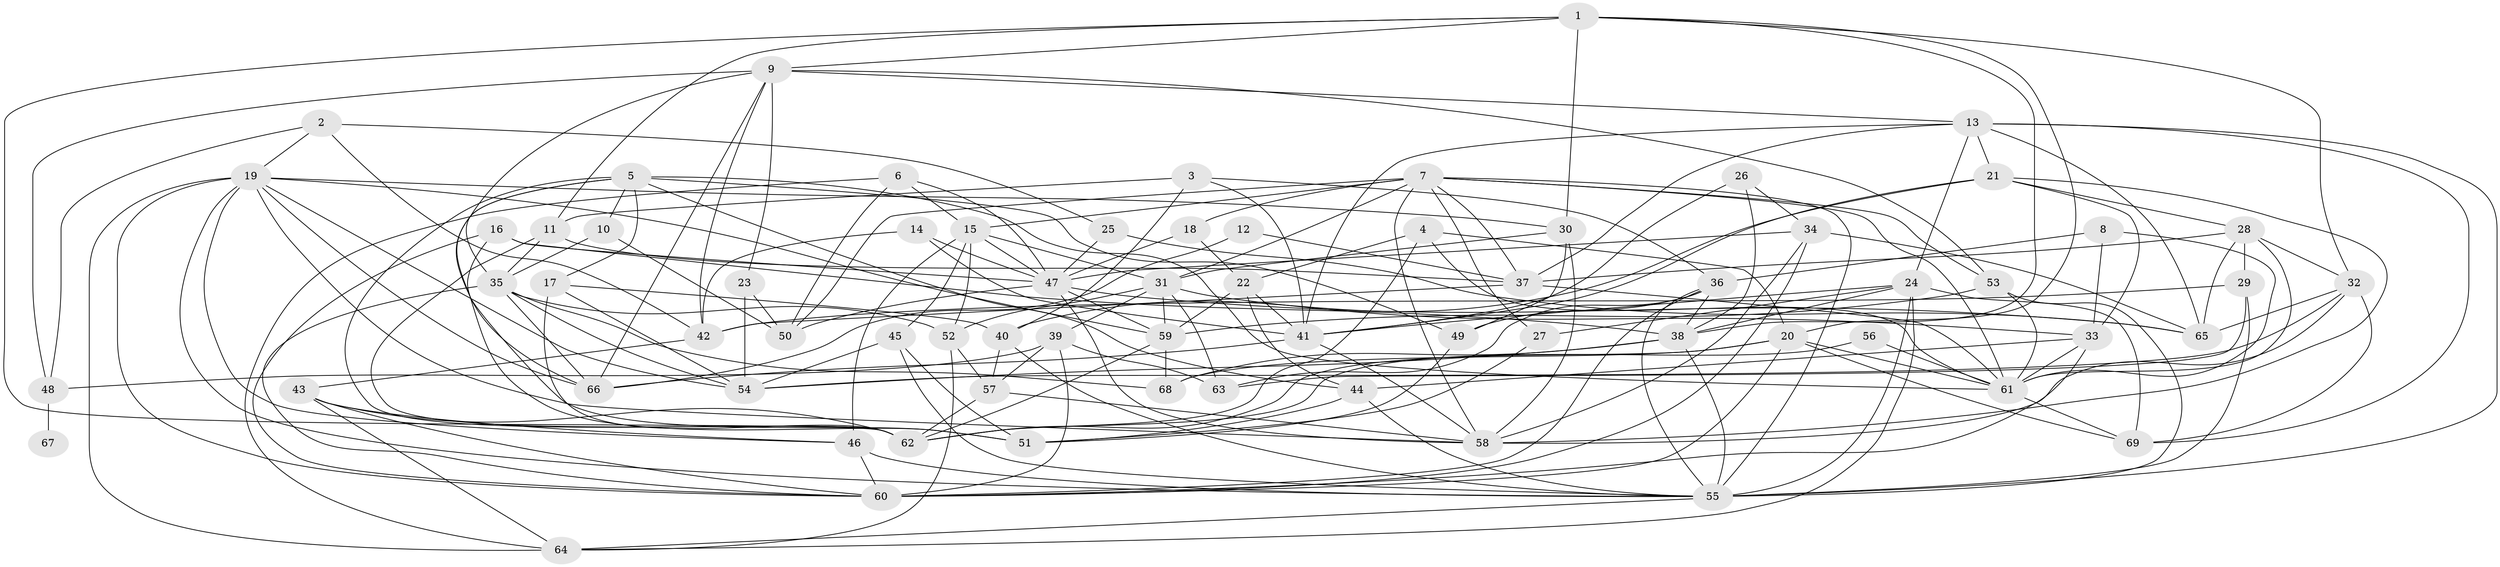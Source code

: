 // original degree distribution, {8: 0.021739130434782608, 3: 0.2536231884057971, 4: 0.2391304347826087, 5: 0.15942028985507245, 6: 0.10144927536231885, 2: 0.18115942028985507, 7: 0.028985507246376812, 9: 0.007246376811594203, 10: 0.007246376811594203}
// Generated by graph-tools (version 1.1) at 2025/26/03/09/25 03:26:22]
// undirected, 69 vertices, 199 edges
graph export_dot {
graph [start="1"]
  node [color=gray90,style=filled];
  1;
  2;
  3;
  4;
  5;
  6;
  7;
  8;
  9;
  10;
  11;
  12;
  13;
  14;
  15;
  16;
  17;
  18;
  19;
  20;
  21;
  22;
  23;
  24;
  25;
  26;
  27;
  28;
  29;
  30;
  31;
  32;
  33;
  34;
  35;
  36;
  37;
  38;
  39;
  40;
  41;
  42;
  43;
  44;
  45;
  46;
  47;
  48;
  49;
  50;
  51;
  52;
  53;
  54;
  55;
  56;
  57;
  58;
  59;
  60;
  61;
  62;
  63;
  64;
  65;
  66;
  67;
  68;
  69;
  1 -- 9 [weight=1.0];
  1 -- 11 [weight=1.0];
  1 -- 20 [weight=1.0];
  1 -- 30 [weight=1.0];
  1 -- 32 [weight=1.0];
  1 -- 38 [weight=1.0];
  1 -- 62 [weight=1.0];
  2 -- 19 [weight=1.0];
  2 -- 25 [weight=1.0];
  2 -- 42 [weight=1.0];
  2 -- 48 [weight=1.0];
  3 -- 11 [weight=1.0];
  3 -- 36 [weight=1.0];
  3 -- 40 [weight=1.0];
  3 -- 41 [weight=1.0];
  4 -- 20 [weight=1.0];
  4 -- 22 [weight=1.0];
  4 -- 61 [weight=1.0];
  4 -- 62 [weight=1.0];
  5 -- 10 [weight=1.0];
  5 -- 17 [weight=1.0];
  5 -- 44 [weight=1.0];
  5 -- 49 [weight=1.0];
  5 -- 51 [weight=1.0];
  5 -- 61 [weight=1.0];
  5 -- 62 [weight=1.0];
  5 -- 66 [weight=1.0];
  6 -- 15 [weight=1.0];
  6 -- 47 [weight=1.0];
  6 -- 50 [weight=1.0];
  6 -- 64 [weight=1.0];
  7 -- 15 [weight=1.0];
  7 -- 18 [weight=1.0];
  7 -- 27 [weight=1.0];
  7 -- 31 [weight=1.0];
  7 -- 37 [weight=1.0];
  7 -- 50 [weight=1.0];
  7 -- 53 [weight=1.0];
  7 -- 55 [weight=1.0];
  7 -- 58 [weight=1.0];
  7 -- 61 [weight=1.0];
  8 -- 33 [weight=1.0];
  8 -- 36 [weight=1.0];
  8 -- 61 [weight=1.0];
  9 -- 13 [weight=1.0];
  9 -- 23 [weight=1.0];
  9 -- 35 [weight=1.0];
  9 -- 42 [weight=1.0];
  9 -- 48 [weight=1.0];
  9 -- 53 [weight=1.0];
  9 -- 66 [weight=1.0];
  10 -- 35 [weight=2.0];
  10 -- 50 [weight=1.0];
  11 -- 35 [weight=1.0];
  11 -- 37 [weight=1.0];
  11 -- 62 [weight=1.0];
  12 -- 37 [weight=1.0];
  12 -- 66 [weight=1.0];
  13 -- 21 [weight=1.0];
  13 -- 24 [weight=1.0];
  13 -- 37 [weight=1.0];
  13 -- 41 [weight=1.0];
  13 -- 55 [weight=1.0];
  13 -- 65 [weight=1.0];
  13 -- 69 [weight=1.0];
  14 -- 41 [weight=1.0];
  14 -- 42 [weight=1.0];
  14 -- 47 [weight=1.0];
  15 -- 31 [weight=1.0];
  15 -- 45 [weight=1.0];
  15 -- 46 [weight=1.0];
  15 -- 47 [weight=1.0];
  15 -- 52 [weight=1.0];
  16 -- 38 [weight=1.0];
  16 -- 47 [weight=1.0];
  16 -- 51 [weight=1.0];
  16 -- 60 [weight=1.0];
  17 -- 40 [weight=1.0];
  17 -- 54 [weight=1.0];
  17 -- 62 [weight=1.0];
  18 -- 22 [weight=1.0];
  18 -- 47 [weight=1.0];
  19 -- 30 [weight=1.0];
  19 -- 46 [weight=1.0];
  19 -- 54 [weight=1.0];
  19 -- 55 [weight=1.0];
  19 -- 58 [weight=1.0];
  19 -- 59 [weight=1.0];
  19 -- 60 [weight=1.0];
  19 -- 64 [weight=1.0];
  19 -- 66 [weight=1.0];
  20 -- 60 [weight=1.0];
  20 -- 61 [weight=1.0];
  20 -- 62 [weight=1.0];
  20 -- 68 [weight=1.0];
  20 -- 69 [weight=1.0];
  21 -- 28 [weight=1.0];
  21 -- 33 [weight=1.0];
  21 -- 40 [weight=1.0];
  21 -- 41 [weight=1.0];
  21 -- 58 [weight=1.0];
  22 -- 41 [weight=1.0];
  22 -- 44 [weight=1.0];
  22 -- 59 [weight=1.0];
  23 -- 50 [weight=1.0];
  23 -- 54 [weight=1.0];
  24 -- 27 [weight=1.0];
  24 -- 38 [weight=1.0];
  24 -- 41 [weight=1.0];
  24 -- 55 [weight=1.0];
  24 -- 64 [weight=1.0];
  24 -- 69 [weight=1.0];
  25 -- 47 [weight=2.0];
  25 -- 65 [weight=1.0];
  26 -- 34 [weight=1.0];
  26 -- 38 [weight=1.0];
  26 -- 41 [weight=1.0];
  27 -- 51 [weight=1.0];
  28 -- 29 [weight=1.0];
  28 -- 32 [weight=1.0];
  28 -- 37 [weight=1.0];
  28 -- 61 [weight=2.0];
  28 -- 65 [weight=1.0];
  29 -- 42 [weight=1.0];
  29 -- 55 [weight=1.0];
  29 -- 63 [weight=1.0];
  30 -- 31 [weight=1.0];
  30 -- 49 [weight=1.0];
  30 -- 58 [weight=1.0];
  31 -- 33 [weight=1.0];
  31 -- 39 [weight=1.0];
  31 -- 52 [weight=1.0];
  31 -- 59 [weight=1.0];
  31 -- 63 [weight=1.0];
  32 -- 54 [weight=1.0];
  32 -- 58 [weight=1.0];
  32 -- 65 [weight=1.0];
  32 -- 69 [weight=1.0];
  33 -- 44 [weight=1.0];
  33 -- 60 [weight=1.0];
  33 -- 61 [weight=1.0];
  34 -- 47 [weight=1.0];
  34 -- 58 [weight=1.0];
  34 -- 60 [weight=1.0];
  34 -- 65 [weight=1.0];
  35 -- 52 [weight=2.0];
  35 -- 54 [weight=1.0];
  35 -- 60 [weight=1.0];
  35 -- 66 [weight=1.0];
  35 -- 68 [weight=1.0];
  36 -- 38 [weight=1.0];
  36 -- 49 [weight=1.0];
  36 -- 55 [weight=1.0];
  36 -- 60 [weight=1.0];
  36 -- 63 [weight=1.0];
  37 -- 42 [weight=1.0];
  37 -- 61 [weight=1.0];
  38 -- 54 [weight=1.0];
  38 -- 55 [weight=1.0];
  38 -- 68 [weight=1.0];
  39 -- 48 [weight=1.0];
  39 -- 57 [weight=1.0];
  39 -- 60 [weight=1.0];
  39 -- 63 [weight=1.0];
  40 -- 55 [weight=1.0];
  40 -- 57 [weight=1.0];
  41 -- 58 [weight=1.0];
  41 -- 66 [weight=1.0];
  42 -- 43 [weight=1.0];
  43 -- 46 [weight=1.0];
  43 -- 60 [weight=1.0];
  43 -- 62 [weight=1.0];
  43 -- 64 [weight=1.0];
  44 -- 51 [weight=1.0];
  44 -- 55 [weight=1.0];
  45 -- 51 [weight=1.0];
  45 -- 54 [weight=1.0];
  45 -- 55 [weight=1.0];
  46 -- 55 [weight=1.0];
  46 -- 60 [weight=1.0];
  47 -- 50 [weight=1.0];
  47 -- 58 [weight=1.0];
  47 -- 59 [weight=1.0];
  47 -- 65 [weight=1.0];
  48 -- 67 [weight=2.0];
  49 -- 51 [weight=1.0];
  52 -- 57 [weight=1.0];
  52 -- 64 [weight=1.0];
  53 -- 55 [weight=1.0];
  53 -- 59 [weight=1.0];
  53 -- 61 [weight=1.0];
  55 -- 64 [weight=1.0];
  56 -- 61 [weight=1.0];
  56 -- 62 [weight=1.0];
  57 -- 58 [weight=1.0];
  57 -- 62 [weight=1.0];
  59 -- 62 [weight=1.0];
  59 -- 68 [weight=1.0];
  61 -- 69 [weight=1.0];
}

